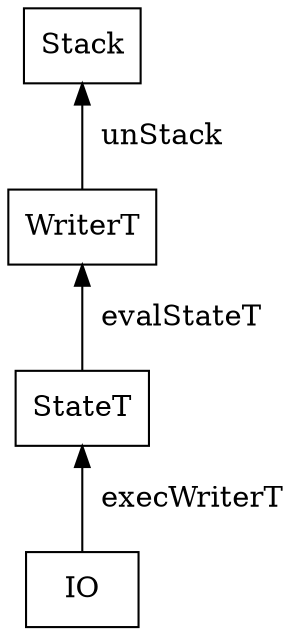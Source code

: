 digraph G {
  rankdir=BT
  node [shape=box]
  IO -> StateT      [label = "  execWriterT"]
  StateT -> WriterT [label = "  evalStateT"]
  WriterT -> Stack  [label = "  unStack"]
}
